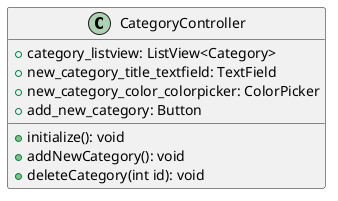 @startuml

class CategoryController {
    +category_listview: ListView<Category>
    +new_category_title_textfield: TextField
    +new_category_color_colorpicker: ColorPicker
    +add_new_category: Button

    +initialize(): void
    +addNewCategory(): void
    +deleteCategory(int id): void
}

@enduml